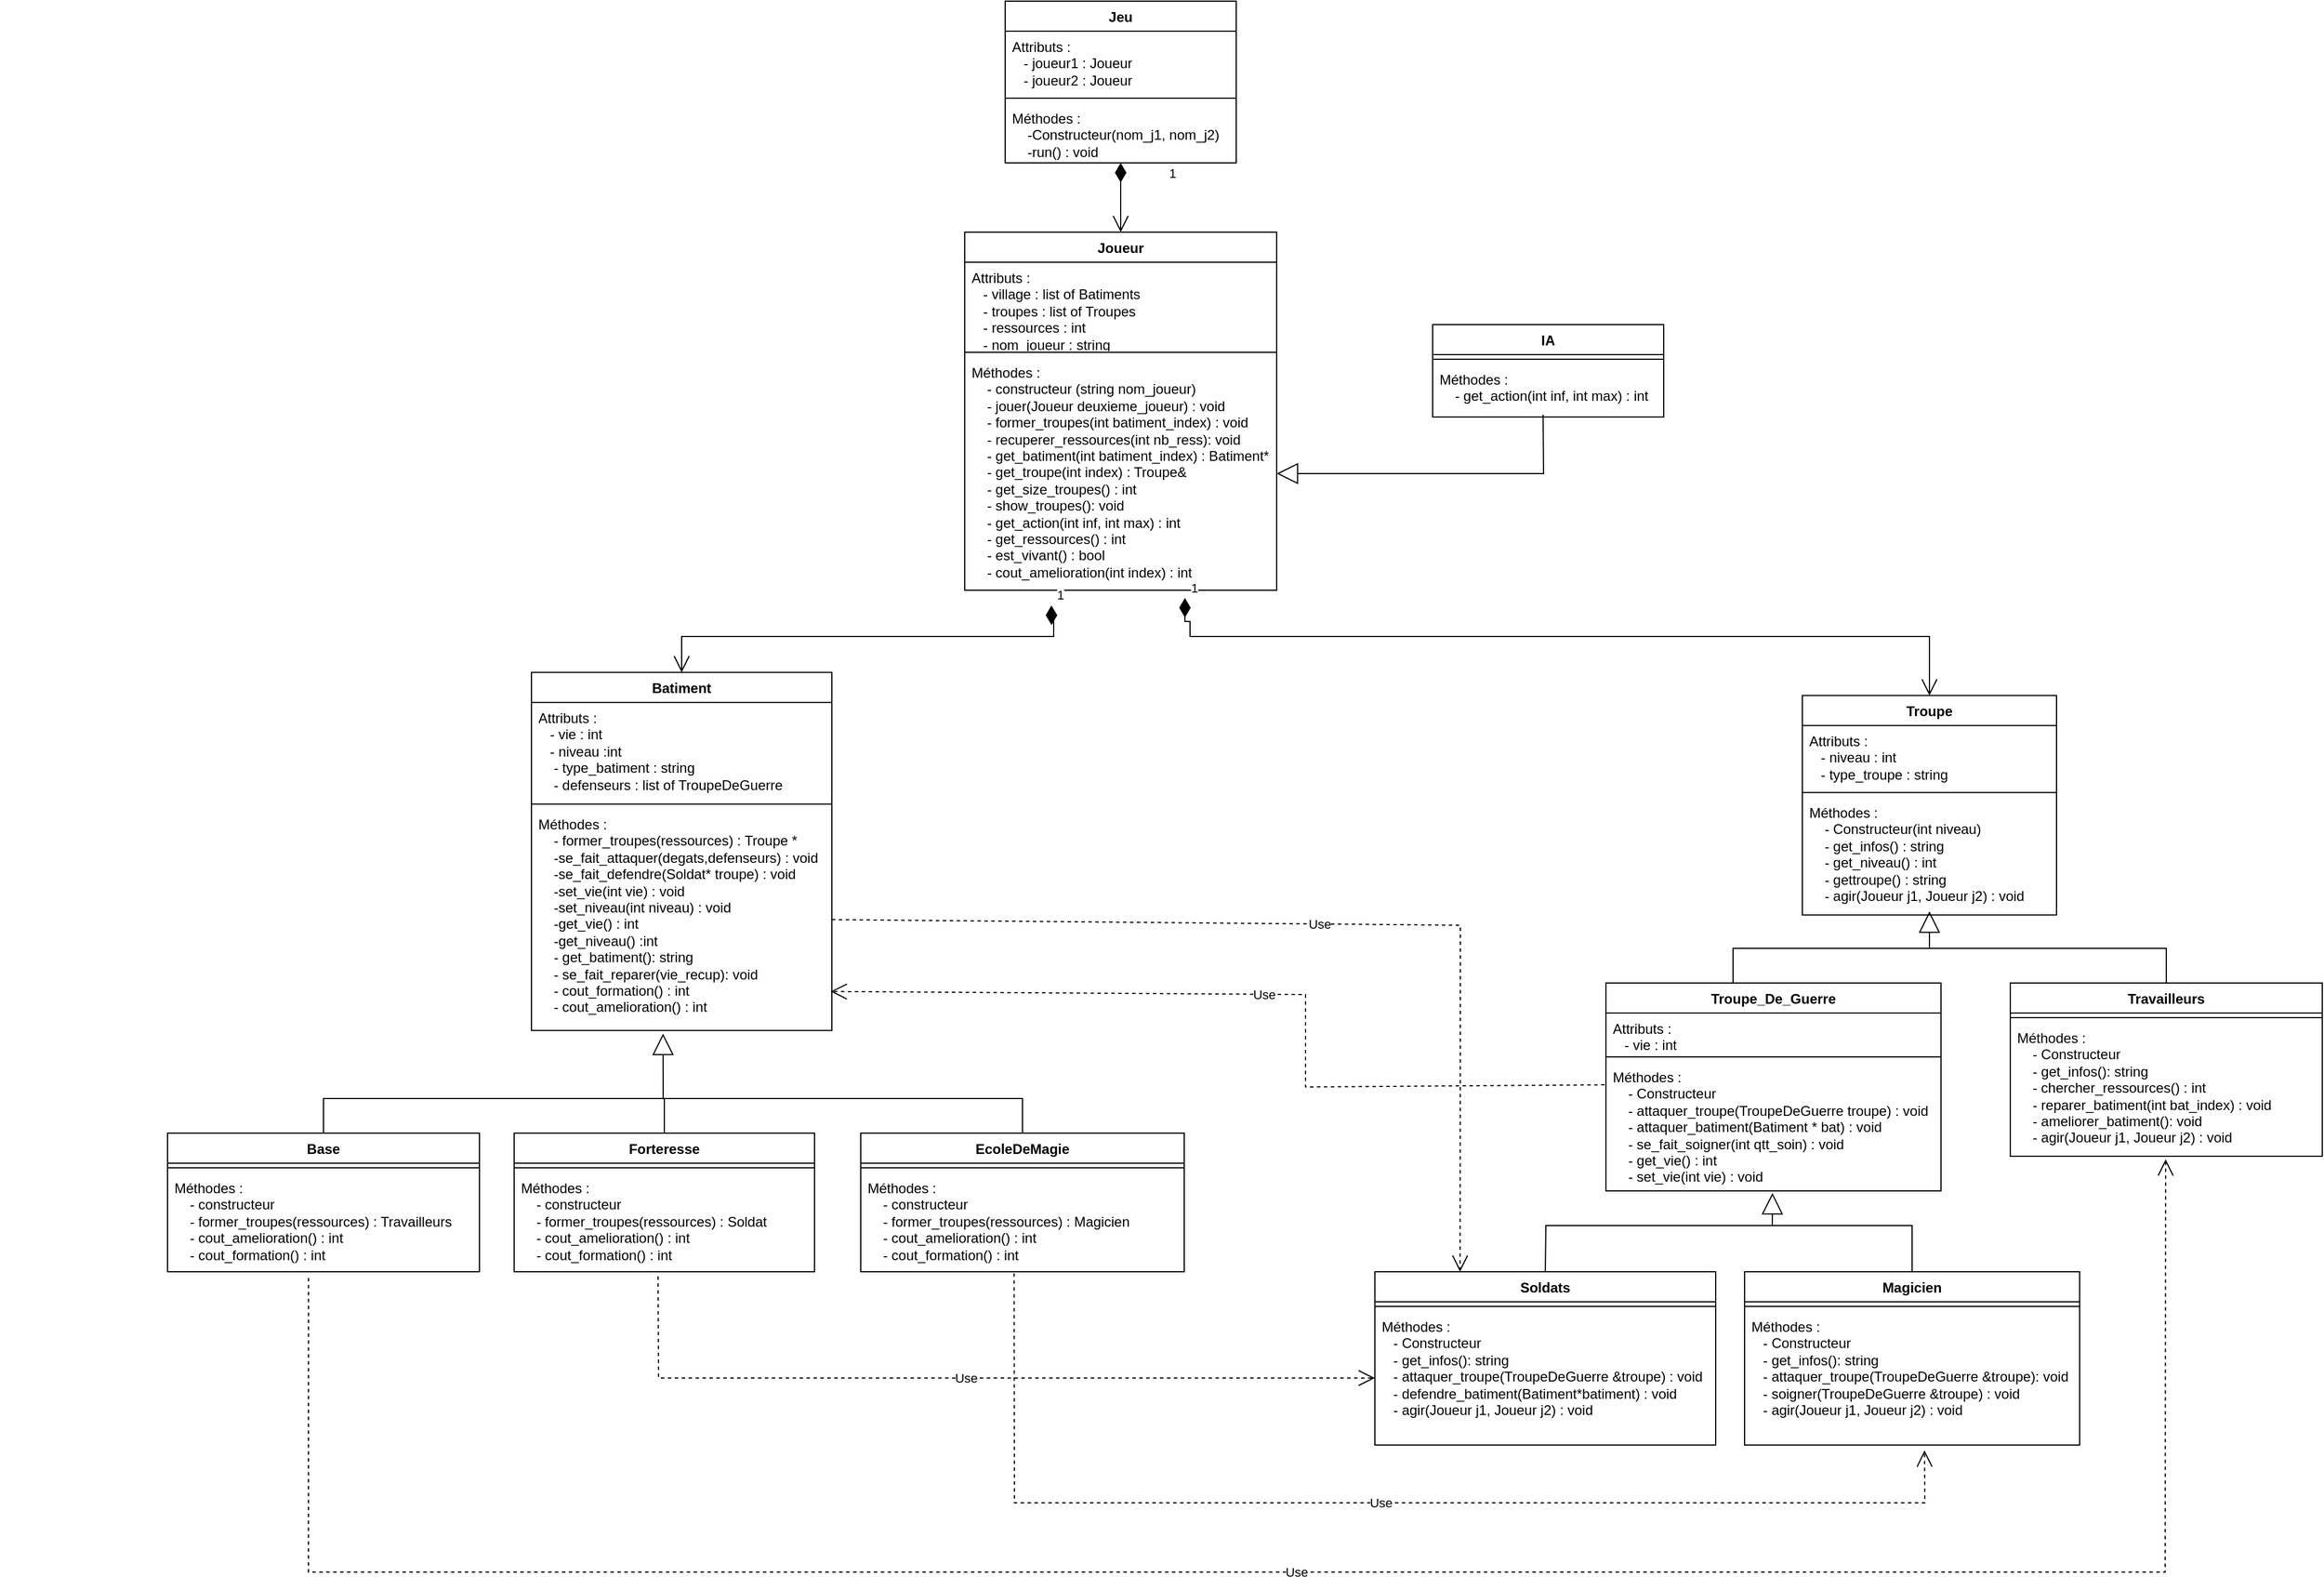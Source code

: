 <mxfile version="24.3.0" type="device">
  <diagram name="Page-1" id="4LIrjvhek8fQ4VY2sXIw">
    <mxGraphModel dx="3050" dy="1298" grid="1" gridSize="10" guides="1" tooltips="1" connect="1" arrows="1" fold="1" page="1" pageScale="1" pageWidth="850" pageHeight="1100" math="0" shadow="0">
      <root>
        <mxCell id="0" />
        <mxCell id="1" parent="0" />
        <mxCell id="oMmjdKE5wxTzKueYhngY-9" value="Jeu" style="swimlane;fontStyle=1;align=center;verticalAlign=top;childLayout=stackLayout;horizontal=1;startSize=26;horizontalStack=0;resizeParent=1;resizeParentMax=0;resizeLast=0;collapsible=1;marginBottom=0;whiteSpace=wrap;html=1;" parent="1" vertex="1">
          <mxGeometry x="300" y="60" width="200" height="140" as="geometry" />
        </mxCell>
        <mxCell id="oMmjdKE5wxTzKueYhngY-10" value="Attributs : &lt;br&gt;&amp;nbsp;&amp;nbsp; - joueur1 : Joueur&lt;br&gt;&amp;nbsp;&amp;nbsp; - joueur2 : Joueur&lt;div&gt;&lt;br&gt;&lt;/div&gt;" style="text;strokeColor=none;fillColor=none;align=left;verticalAlign=top;spacingLeft=4;spacingRight=4;overflow=hidden;rotatable=0;points=[[0,0.5],[1,0.5]];portConstraint=eastwest;whiteSpace=wrap;html=1;" parent="oMmjdKE5wxTzKueYhngY-9" vertex="1">
          <mxGeometry y="26" width="200" height="54" as="geometry" />
        </mxCell>
        <mxCell id="oMmjdKE5wxTzKueYhngY-11" value="" style="line;strokeWidth=1;fillColor=none;align=left;verticalAlign=middle;spacingTop=-1;spacingLeft=3;spacingRight=3;rotatable=0;labelPosition=right;points=[];portConstraint=eastwest;strokeColor=inherit;" parent="oMmjdKE5wxTzKueYhngY-9" vertex="1">
          <mxGeometry y="80" width="200" height="8" as="geometry" />
        </mxCell>
        <mxCell id="oMmjdKE5wxTzKueYhngY-12" value="Méthodes : &lt;br&gt;&lt;div&gt;&amp;nbsp;&amp;nbsp;&amp;nbsp; -Constructeur(nom_j1, nom_j2)&lt;/div&gt;&lt;div&gt;&amp;nbsp;&amp;nbsp;&amp;nbsp; -run() : void&lt;br&gt;&lt;/div&gt;" style="text;strokeColor=none;fillColor=none;align=left;verticalAlign=top;spacingLeft=4;spacingRight=4;overflow=hidden;rotatable=0;points=[[0,0.5],[1,0.5]];portConstraint=eastwest;whiteSpace=wrap;html=1;" parent="oMmjdKE5wxTzKueYhngY-9" vertex="1">
          <mxGeometry y="88" width="200" height="52" as="geometry" />
        </mxCell>
        <mxCell id="oMmjdKE5wxTzKueYhngY-13" value="Joueur" style="swimlane;fontStyle=1;align=center;verticalAlign=top;childLayout=stackLayout;horizontal=1;startSize=26;horizontalStack=0;resizeParent=1;resizeParentMax=0;resizeLast=0;collapsible=1;marginBottom=0;whiteSpace=wrap;html=1;" parent="1" vertex="1">
          <mxGeometry x="265" y="260" width="270" height="310" as="geometry" />
        </mxCell>
        <mxCell id="oMmjdKE5wxTzKueYhngY-14" value="Attributs : &lt;br&gt;&amp;nbsp;&amp;nbsp; - village : list of Batiments&lt;br&gt;&amp;nbsp;&amp;nbsp; - troupes : list of Troupes&lt;br&gt;&lt;div&gt;&amp;nbsp;&amp;nbsp; - ressources : int&lt;/div&gt;&lt;div&gt;&amp;nbsp;&amp;nbsp; - nom_joueur : string&lt;br&gt;&lt;/div&gt;&lt;div&gt;&lt;br&gt;&lt;/div&gt;" style="text;strokeColor=none;fillColor=none;align=left;verticalAlign=top;spacingLeft=4;spacingRight=4;overflow=hidden;rotatable=0;points=[[0,0.5],[1,0.5]];portConstraint=eastwest;whiteSpace=wrap;html=1;" parent="oMmjdKE5wxTzKueYhngY-13" vertex="1">
          <mxGeometry y="26" width="270" height="74" as="geometry" />
        </mxCell>
        <mxCell id="oMmjdKE5wxTzKueYhngY-15" value="" style="line;strokeWidth=1;fillColor=none;align=left;verticalAlign=middle;spacingTop=-1;spacingLeft=3;spacingRight=3;rotatable=0;labelPosition=right;points=[];portConstraint=eastwest;strokeColor=inherit;" parent="oMmjdKE5wxTzKueYhngY-13" vertex="1">
          <mxGeometry y="100" width="270" height="8" as="geometry" />
        </mxCell>
        <mxCell id="oMmjdKE5wxTzKueYhngY-16" value="&lt;div&gt;Méthodes : &lt;br&gt;&lt;/div&gt;&lt;div&gt;&amp;nbsp;&amp;nbsp;&amp;nbsp; - constructeur (string nom_joueur)&lt;br&gt;&lt;/div&gt;&lt;div&gt;&amp;nbsp;&amp;nbsp;&amp;nbsp; - jouer(Joueur deuxieme_joueur) : void&lt;/div&gt;&lt;div&gt;&amp;nbsp;&amp;nbsp;&amp;nbsp; - former_troupes(int batiment_index) : void&lt;/div&gt;&lt;div&gt;&amp;nbsp;&amp;nbsp;&amp;nbsp; - recuperer_ressources(int nb_ress): void&lt;/div&gt;&lt;div&gt;&amp;nbsp;&amp;nbsp;&amp;nbsp; - get_batiment(int batiment_index) : Batiment*&lt;/div&gt;&lt;div&gt;&amp;nbsp;&amp;nbsp;&amp;nbsp; - get_troupe(int index) : Troupe&amp;amp;&lt;/div&gt;&lt;div&gt;&amp;nbsp;&amp;nbsp;&amp;nbsp; - get_size_troupes() : int&lt;/div&gt;&lt;div&gt;&amp;nbsp;&amp;nbsp;&amp;nbsp; - show_troupes(): void&lt;/div&gt;&lt;div&gt;&amp;nbsp;&amp;nbsp;&amp;nbsp; - get_action(int inf, int max) : int&lt;/div&gt;&lt;div&gt;&amp;nbsp;&amp;nbsp;&amp;nbsp; - get_ressources() : int&lt;/div&gt;&lt;div&gt;&amp;nbsp;&amp;nbsp;&amp;nbsp; - est_vivant() : bool&lt;/div&gt;&lt;div&gt;&amp;nbsp;&amp;nbsp;&amp;nbsp; - cout_amelioration(int index) : int&lt;br&gt;&lt;/div&gt;" style="text;strokeColor=none;fillColor=none;align=left;verticalAlign=top;spacingLeft=4;spacingRight=4;overflow=hidden;rotatable=0;points=[[0,0.5],[1,0.5]];portConstraint=eastwest;whiteSpace=wrap;html=1;" parent="oMmjdKE5wxTzKueYhngY-13" vertex="1">
          <mxGeometry y="108" width="270" height="202" as="geometry" />
        </mxCell>
        <mxCell id="oMmjdKE5wxTzKueYhngY-17" value="Batiment" style="swimlane;fontStyle=1;align=center;verticalAlign=top;childLayout=stackLayout;horizontal=1;startSize=26;horizontalStack=0;resizeParent=1;resizeParentMax=0;resizeLast=0;collapsible=1;marginBottom=0;whiteSpace=wrap;html=1;" parent="1" vertex="1">
          <mxGeometry x="-110" y="641.14" width="260" height="310" as="geometry" />
        </mxCell>
        <mxCell id="oMmjdKE5wxTzKueYhngY-18" value="Attributs : &lt;br&gt;&amp;nbsp;&amp;nbsp; - vie : int&lt;br&gt;&amp;nbsp;&amp;nbsp; - niveau :int&lt;br&gt;&amp;nbsp;&amp;nbsp;&amp;nbsp; - type_batiment : string&lt;br&gt;&amp;nbsp;&amp;nbsp;&amp;nbsp; - defenseurs : list of TroupeDeGuerre&lt;br&gt;&lt;div&gt;&lt;br&gt;&lt;/div&gt;" style="text;strokeColor=none;fillColor=none;align=left;verticalAlign=top;spacingLeft=4;spacingRight=4;overflow=hidden;rotatable=0;points=[[0,0.5],[1,0.5]];portConstraint=eastwest;whiteSpace=wrap;html=1;" parent="oMmjdKE5wxTzKueYhngY-17" vertex="1">
          <mxGeometry y="26" width="260" height="84" as="geometry" />
        </mxCell>
        <mxCell id="oMmjdKE5wxTzKueYhngY-19" value="" style="line;strokeWidth=1;fillColor=none;align=left;verticalAlign=middle;spacingTop=-1;spacingLeft=3;spacingRight=3;rotatable=0;labelPosition=right;points=[];portConstraint=eastwest;strokeColor=inherit;" parent="oMmjdKE5wxTzKueYhngY-17" vertex="1">
          <mxGeometry y="110" width="260" height="8" as="geometry" />
        </mxCell>
        <mxCell id="oMmjdKE5wxTzKueYhngY-20" value="Méthodes : &lt;br&gt;&amp;nbsp;&amp;nbsp;&amp;nbsp; - former_troupes(ressources) : Troupe *&lt;br&gt;&lt;div&gt;&lt;div&gt;&amp;nbsp;&amp;nbsp;&amp;nbsp; -se_fait_attaquer(degats,defenseurs) : void&lt;div&gt;&amp;nbsp;&amp;nbsp;&amp;nbsp; -se_fait_defendre(Soldat* troupe) : void&lt;/div&gt;&lt;div&gt;&amp;nbsp;&amp;nbsp;&amp;nbsp; -set_vie(int vie) : void&lt;/div&gt;&lt;div&gt;&lt;div&gt;&amp;nbsp;&amp;nbsp;&amp;nbsp; -set_niveau(int niveau) : void&lt;/div&gt;&lt;div&gt;&amp;nbsp;&amp;nbsp;&amp;nbsp; -get_vie() : int&lt;/div&gt;&lt;div&gt;&amp;nbsp;&amp;nbsp;&amp;nbsp; -get_niveau() :int&lt;/div&gt;&lt;div&gt;&amp;nbsp;&amp;nbsp;&amp;nbsp; - get_batiment(): string&lt;br&gt;&lt;/div&gt;&lt;/div&gt;&lt;/div&gt;&lt;/div&gt;&lt;div&gt;&amp;nbsp;&amp;nbsp;&amp;nbsp; - se_fait_reparer(vie_recup): void&lt;/div&gt;&lt;div&gt;&amp;nbsp;&amp;nbsp;&amp;nbsp; - cout_formation() : int&lt;/div&gt;&lt;div&gt;&amp;nbsp;&amp;nbsp;&amp;nbsp; - cout_amelioration() : int&lt;br&gt;&lt;/div&gt;" style="text;strokeColor=none;fillColor=none;align=left;verticalAlign=top;spacingLeft=4;spacingRight=4;overflow=hidden;rotatable=0;points=[[0,0.5],[1,0.5]];portConstraint=eastwest;whiteSpace=wrap;html=1;" parent="oMmjdKE5wxTzKueYhngY-17" vertex="1">
          <mxGeometry y="118" width="260" height="192" as="geometry" />
        </mxCell>
        <mxCell id="oMmjdKE5wxTzKueYhngY-21" value="Base" style="swimlane;fontStyle=1;align=center;verticalAlign=top;childLayout=stackLayout;horizontal=1;startSize=26;horizontalStack=0;resizeParent=1;resizeParentMax=0;resizeLast=0;collapsible=1;marginBottom=0;whiteSpace=wrap;html=1;" parent="1" vertex="1">
          <mxGeometry x="-425" y="1040" width="270" height="120" as="geometry" />
        </mxCell>
        <mxCell id="oMmjdKE5wxTzKueYhngY-23" value="" style="line;strokeWidth=1;fillColor=none;align=left;verticalAlign=middle;spacingTop=-1;spacingLeft=3;spacingRight=3;rotatable=0;labelPosition=right;points=[];portConstraint=eastwest;strokeColor=inherit;" parent="oMmjdKE5wxTzKueYhngY-21" vertex="1">
          <mxGeometry y="26" width="270" height="8" as="geometry" />
        </mxCell>
        <mxCell id="oMmjdKE5wxTzKueYhngY-24" value="&lt;div&gt;Méthodes : &lt;br&gt;&lt;/div&gt;&lt;div&gt;&amp;nbsp;&amp;nbsp;&amp;nbsp; - constructeur&lt;br&gt;&lt;/div&gt;&lt;div&gt;&amp;nbsp;&amp;nbsp;&amp;nbsp; - former_troupes(ressources) : Travailleurs&lt;/div&gt;&lt;div&gt;&amp;nbsp;&amp;nbsp;&amp;nbsp; - cout_amelioration() : int&lt;/div&gt;&lt;div&gt;&amp;nbsp;&amp;nbsp;&amp;nbsp; - cout_formation() : int&lt;br&gt;&lt;/div&gt;" style="text;strokeColor=none;fillColor=none;align=left;verticalAlign=top;spacingLeft=4;spacingRight=4;overflow=hidden;rotatable=0;points=[[0,0.5],[1,0.5]];portConstraint=eastwest;whiteSpace=wrap;html=1;" parent="oMmjdKE5wxTzKueYhngY-21" vertex="1">
          <mxGeometry y="34" width="270" height="86" as="geometry" />
        </mxCell>
        <mxCell id="oMmjdKE5wxTzKueYhngY-29" value="Forteresse" style="swimlane;fontStyle=1;align=center;verticalAlign=top;childLayout=stackLayout;horizontal=1;startSize=26;horizontalStack=0;resizeParent=1;resizeParentMax=0;resizeLast=0;collapsible=1;marginBottom=0;whiteSpace=wrap;html=1;" parent="1" vertex="1">
          <mxGeometry x="-125" y="1040" width="260" height="120" as="geometry" />
        </mxCell>
        <mxCell id="oMmjdKE5wxTzKueYhngY-30" value="" style="line;strokeWidth=1;fillColor=none;align=left;verticalAlign=middle;spacingTop=-1;spacingLeft=3;spacingRight=3;rotatable=0;labelPosition=right;points=[];portConstraint=eastwest;strokeColor=inherit;" parent="oMmjdKE5wxTzKueYhngY-29" vertex="1">
          <mxGeometry y="26" width="260" height="8" as="geometry" />
        </mxCell>
        <mxCell id="oMmjdKE5wxTzKueYhngY-31" value="Méthodes : &lt;br&gt;&amp;nbsp;&amp;nbsp;&amp;nbsp; - constructeur&lt;br&gt;&lt;div&gt;&amp;nbsp;&amp;nbsp;&amp;nbsp; - former_troupes(ressources) : Soldat&lt;/div&gt;&lt;div&gt;&amp;nbsp;&amp;nbsp;&amp;nbsp; - cout_amelioration() : int&lt;/div&gt;&amp;nbsp;&amp;nbsp;&amp;nbsp; - cout_formation() : int" style="text;strokeColor=none;fillColor=none;align=left;verticalAlign=top;spacingLeft=4;spacingRight=4;overflow=hidden;rotatable=0;points=[[0,0.5],[1,0.5]];portConstraint=eastwest;whiteSpace=wrap;html=1;" parent="oMmjdKE5wxTzKueYhngY-29" vertex="1">
          <mxGeometry y="34" width="260" height="86" as="geometry" />
        </mxCell>
        <mxCell id="oMmjdKE5wxTzKueYhngY-32" value="EcoleDeMagie" style="swimlane;fontStyle=1;align=center;verticalAlign=top;childLayout=stackLayout;horizontal=1;startSize=26;horizontalStack=0;resizeParent=1;resizeParentMax=0;resizeLast=0;collapsible=1;marginBottom=0;whiteSpace=wrap;html=1;" parent="1" vertex="1">
          <mxGeometry x="175" y="1040" width="280" height="120" as="geometry" />
        </mxCell>
        <mxCell id="oMmjdKE5wxTzKueYhngY-33" value="" style="line;strokeWidth=1;fillColor=none;align=left;verticalAlign=middle;spacingTop=-1;spacingLeft=3;spacingRight=3;rotatable=0;labelPosition=right;points=[];portConstraint=eastwest;strokeColor=inherit;" parent="oMmjdKE5wxTzKueYhngY-32" vertex="1">
          <mxGeometry y="26" width="280" height="8" as="geometry" />
        </mxCell>
        <mxCell id="oMmjdKE5wxTzKueYhngY-34" value="Méthodes : &lt;br&gt;&amp;nbsp;&amp;nbsp;&amp;nbsp; - constructeur&lt;br&gt;&lt;div&gt;&amp;nbsp;&amp;nbsp;&amp;nbsp; - former_troupes(ressources) : Magicien&lt;/div&gt;&lt;div&gt;&amp;nbsp;&amp;nbsp;&amp;nbsp; - cout_amelioration() : int&lt;/div&gt;&amp;nbsp;&amp;nbsp;&amp;nbsp; - cout_formation() : int" style="text;strokeColor=none;fillColor=none;align=left;verticalAlign=top;spacingLeft=4;spacingRight=4;overflow=hidden;rotatable=0;points=[[0,0.5],[1,0.5]];portConstraint=eastwest;whiteSpace=wrap;html=1;" parent="oMmjdKE5wxTzKueYhngY-32" vertex="1">
          <mxGeometry y="34" width="280" height="86" as="geometry" />
        </mxCell>
        <mxCell id="oMmjdKE5wxTzKueYhngY-39" value="Troupe_De_Guerre" style="swimlane;fontStyle=1;align=center;verticalAlign=top;childLayout=stackLayout;horizontal=1;startSize=26;horizontalStack=0;resizeParent=1;resizeParentMax=0;resizeLast=0;collapsible=1;marginBottom=0;whiteSpace=wrap;html=1;" parent="1" vertex="1">
          <mxGeometry x="820" y="910" width="290" height="180" as="geometry" />
        </mxCell>
        <mxCell id="oMmjdKE5wxTzKueYhngY-40" value="Attributs : &lt;br&gt;&amp;nbsp;&amp;nbsp; - vie : int&lt;br&gt;&lt;br&gt;&lt;div&gt;&lt;br&gt;&lt;/div&gt;" style="text;strokeColor=none;fillColor=none;align=left;verticalAlign=top;spacingLeft=4;spacingRight=4;overflow=hidden;rotatable=0;points=[[0,0.5],[1,0.5]];portConstraint=eastwest;whiteSpace=wrap;html=1;" parent="oMmjdKE5wxTzKueYhngY-39" vertex="1">
          <mxGeometry y="26" width="290" height="34" as="geometry" />
        </mxCell>
        <mxCell id="oMmjdKE5wxTzKueYhngY-41" value="" style="line;strokeWidth=1;fillColor=none;align=left;verticalAlign=middle;spacingTop=-1;spacingLeft=3;spacingRight=3;rotatable=0;labelPosition=right;points=[];portConstraint=eastwest;strokeColor=inherit;" parent="oMmjdKE5wxTzKueYhngY-39" vertex="1">
          <mxGeometry y="60" width="290" height="8" as="geometry" />
        </mxCell>
        <mxCell id="oMmjdKE5wxTzKueYhngY-42" value="&lt;div&gt;Méthodes : &lt;br&gt;&lt;/div&gt;&lt;div&gt;&amp;nbsp;&amp;nbsp;&amp;nbsp; - Constructeur&lt;br&gt;&lt;/div&gt;&amp;nbsp;&amp;nbsp;&amp;nbsp; - attaquer_troupe(TroupeDeGuerre troupe) : void&lt;br&gt;&amp;nbsp;&amp;nbsp;&amp;nbsp; - attaquer_batiment(Batiment * bat) : void&lt;br&gt;&lt;div&gt;&amp;nbsp;&amp;nbsp;&amp;nbsp; - se_fait_soigner(int qtt_soin) : void&lt;/div&gt;&lt;div&gt;&amp;nbsp;&amp;nbsp;&amp;nbsp; - get_vie() : int &lt;br&gt;&lt;/div&gt;&lt;div&gt;&amp;nbsp;&amp;nbsp;&amp;nbsp; - set_vie(int vie) : void&lt;br&gt;&lt;/div&gt;" style="text;strokeColor=none;fillColor=none;align=left;verticalAlign=top;spacingLeft=4;spacingRight=4;overflow=hidden;rotatable=0;points=[[0,0.5],[1,0.5]];portConstraint=eastwest;whiteSpace=wrap;html=1;" parent="oMmjdKE5wxTzKueYhngY-39" vertex="1">
          <mxGeometry y="68" width="290" height="112" as="geometry" />
        </mxCell>
        <mxCell id="oMmjdKE5wxTzKueYhngY-43" value="Travailleurs" style="swimlane;fontStyle=1;align=center;verticalAlign=top;childLayout=stackLayout;horizontal=1;startSize=26;horizontalStack=0;resizeParent=1;resizeParentMax=0;resizeLast=0;collapsible=1;marginBottom=0;whiteSpace=wrap;html=1;" parent="1" vertex="1">
          <mxGeometry x="1170" y="910" width="270" height="150" as="geometry" />
        </mxCell>
        <mxCell id="oMmjdKE5wxTzKueYhngY-44" value="" style="line;strokeWidth=1;fillColor=none;align=left;verticalAlign=middle;spacingTop=-1;spacingLeft=3;spacingRight=3;rotatable=0;labelPosition=right;points=[];portConstraint=eastwest;strokeColor=inherit;" parent="oMmjdKE5wxTzKueYhngY-43" vertex="1">
          <mxGeometry y="26" width="270" height="8" as="geometry" />
        </mxCell>
        <mxCell id="oMmjdKE5wxTzKueYhngY-45" value="&lt;div&gt;Méthodes : &lt;br&gt;&lt;/div&gt;&lt;div&gt;&amp;nbsp;&amp;nbsp;&amp;nbsp; - Constructeur&lt;/div&gt;&lt;div&gt;&amp;nbsp;&amp;nbsp;&amp;nbsp; - get_infos(): string&lt;br&gt;&lt;/div&gt;&amp;nbsp;&amp;nbsp;&amp;nbsp; - chercher_ressources() : int&lt;br&gt;&lt;div&gt;&amp;nbsp;&amp;nbsp;&amp;nbsp; - reparer_batiment(int bat_index) : void&lt;/div&gt;&lt;div&gt;&amp;nbsp;&amp;nbsp;&amp;nbsp; - ameliorer_batiment(): void&lt;/div&gt;&lt;div&gt;&amp;nbsp;&amp;nbsp;&amp;nbsp; - agir(Joueur j1, Joueur j2) : void&lt;br&gt;&lt;/div&gt;" style="text;strokeColor=none;fillColor=none;align=left;verticalAlign=top;spacingLeft=4;spacingRight=4;overflow=hidden;rotatable=0;points=[[0,0.5],[1,0.5]];portConstraint=eastwest;whiteSpace=wrap;html=1;" parent="oMmjdKE5wxTzKueYhngY-43" vertex="1">
          <mxGeometry y="34" width="270" height="116" as="geometry" />
        </mxCell>
        <mxCell id="oMmjdKE5wxTzKueYhngY-46" value="Soldats" style="swimlane;fontStyle=1;align=center;verticalAlign=top;childLayout=stackLayout;horizontal=1;startSize=26;horizontalStack=0;resizeParent=1;resizeParentMax=0;resizeLast=0;collapsible=1;marginBottom=0;whiteSpace=wrap;html=1;" parent="1" vertex="1">
          <mxGeometry x="620" y="1160" width="295" height="150" as="geometry" />
        </mxCell>
        <mxCell id="oMmjdKE5wxTzKueYhngY-47" value="" style="line;strokeWidth=1;fillColor=none;align=left;verticalAlign=middle;spacingTop=-1;spacingLeft=3;spacingRight=3;rotatable=0;labelPosition=right;points=[];portConstraint=eastwest;strokeColor=inherit;" parent="oMmjdKE5wxTzKueYhngY-46" vertex="1">
          <mxGeometry y="26" width="295" height="8" as="geometry" />
        </mxCell>
        <mxCell id="oMmjdKE5wxTzKueYhngY-48" value="&lt;div&gt;Méthodes : &lt;br&gt;&lt;/div&gt;&lt;div&gt;&amp;nbsp;&amp;nbsp; - Constructeur &lt;br&gt;&lt;/div&gt;&lt;div&gt;&amp;nbsp;&amp;nbsp; - get_infos(): string&lt;/div&gt;&lt;div&gt;&amp;nbsp;&amp;nbsp; - attaquer_troupe(TroupeDeGuerre &amp;amp;troupe) : void&lt;br&gt;&lt;/div&gt;&lt;div&gt;&amp;nbsp;&amp;nbsp; - defendre_batiment(Batiment*batiment) : void&lt;/div&gt;&lt;div&gt;&amp;nbsp;&amp;nbsp; - agir(Joueur j1, Joueur j2) : void&lt;br&gt;&lt;/div&gt;" style="text;strokeColor=none;fillColor=none;align=left;verticalAlign=top;spacingLeft=4;spacingRight=4;overflow=hidden;rotatable=0;points=[[0,0.5],[1,0.5]];portConstraint=eastwest;whiteSpace=wrap;html=1;" parent="oMmjdKE5wxTzKueYhngY-46" vertex="1">
          <mxGeometry y="34" width="295" height="116" as="geometry" />
        </mxCell>
        <mxCell id="oMmjdKE5wxTzKueYhngY-49" value="Magicien" style="swimlane;fontStyle=1;align=center;verticalAlign=top;childLayout=stackLayout;horizontal=1;startSize=26;horizontalStack=0;resizeParent=1;resizeParentMax=0;resizeLast=0;collapsible=1;marginBottom=0;whiteSpace=wrap;html=1;" parent="1" vertex="1">
          <mxGeometry x="940" y="1160" width="290" height="150" as="geometry" />
        </mxCell>
        <mxCell id="oMmjdKE5wxTzKueYhngY-50" value="" style="line;strokeWidth=1;fillColor=none;align=left;verticalAlign=middle;spacingTop=-1;spacingLeft=3;spacingRight=3;rotatable=0;labelPosition=right;points=[];portConstraint=eastwest;strokeColor=inherit;" parent="oMmjdKE5wxTzKueYhngY-49" vertex="1">
          <mxGeometry y="26" width="290" height="8" as="geometry" />
        </mxCell>
        <mxCell id="oMmjdKE5wxTzKueYhngY-51" value="&lt;div&gt;Méthodes : &lt;br&gt;&lt;/div&gt;&lt;div&gt;&amp;nbsp;&amp;nbsp; - Constructeur&lt;/div&gt;&lt;div&gt;&amp;nbsp;&amp;nbsp; - get_infos(): string&lt;/div&gt;&lt;div&gt;&amp;nbsp;&amp;nbsp; - attaquer_troupe(TroupeDeGuerre &amp;amp;troupe): void&lt;br&gt;&lt;/div&gt;&lt;div&gt;&amp;nbsp;&amp;nbsp; - soigner(TroupeDeGuerre &amp;amp;troupe) : void&lt;/div&gt;&lt;div&gt;&amp;nbsp;&amp;nbsp; - agir(Joueur j1, Joueur j2) : void&lt;br&gt;&lt;/div&gt;" style="text;strokeColor=none;fillColor=none;align=left;verticalAlign=top;spacingLeft=4;spacingRight=4;overflow=hidden;rotatable=0;points=[[0,0.5],[1,0.5]];portConstraint=eastwest;whiteSpace=wrap;html=1;" parent="oMmjdKE5wxTzKueYhngY-49" vertex="1">
          <mxGeometry y="34" width="290" height="116" as="geometry" />
        </mxCell>
        <mxCell id="oMmjdKE5wxTzKueYhngY-52" value="1" style="endArrow=open;html=1;endSize=12;startArrow=diamondThin;startSize=14;startFill=1;edgeStyle=orthogonalEdgeStyle;align=left;verticalAlign=bottom;rounded=0;exitX=0.5;exitY=1;exitDx=0;exitDy=0;exitPerimeter=0;" parent="1" source="oMmjdKE5wxTzKueYhngY-12" target="oMmjdKE5wxTzKueYhngY-13" edge="1">
          <mxGeometry x="-0.4" y="40" relative="1" as="geometry">
            <mxPoint x="410" y="270" as="sourcePoint" />
            <mxPoint x="120" y="370" as="targetPoint" />
            <mxPoint as="offset" />
          </mxGeometry>
        </mxCell>
        <mxCell id="oMmjdKE5wxTzKueYhngY-56" value="1" style="endArrow=open;html=1;endSize=12;startArrow=diamondThin;startSize=14;startFill=1;edgeStyle=orthogonalEdgeStyle;align=left;verticalAlign=bottom;rounded=0;exitX=0.278;exitY=1.065;exitDx=0;exitDy=0;exitPerimeter=0;entryX=0.5;entryY=0;entryDx=0;entryDy=0;" parent="1" source="oMmjdKE5wxTzKueYhngY-16" target="oMmjdKE5wxTzKueYhngY-17" edge="1">
          <mxGeometry x="-1" y="3" relative="1" as="geometry">
            <mxPoint x="960" y="450" as="sourcePoint" />
            <mxPoint x="410" y="350" as="targetPoint" />
            <Array as="points">
              <mxPoint x="340" y="590" />
              <mxPoint x="342" y="590" />
              <mxPoint x="342" y="610" />
              <mxPoint x="20" y="610" />
            </Array>
          </mxGeometry>
        </mxCell>
        <mxCell id="oMmjdKE5wxTzKueYhngY-57" value="1" style="endArrow=open;html=1;endSize=12;startArrow=diamondThin;startSize=14;startFill=1;edgeStyle=orthogonalEdgeStyle;align=left;verticalAlign=bottom;rounded=0;exitX=0.706;exitY=1.033;exitDx=0;exitDy=0;exitPerimeter=0;entryX=0.5;entryY=0;entryDx=0;entryDy=0;" parent="1" source="oMmjdKE5wxTzKueYhngY-16" target="kZCyYOTAVH5FY2l8xiXn-10" edge="1">
          <mxGeometry x="-1" y="3" relative="1" as="geometry">
            <mxPoint x="352" y="567" as="sourcePoint" />
            <mxPoint x="1050" y="660" as="targetPoint" />
            <Array as="points">
              <mxPoint x="456" y="597" />
              <mxPoint x="460" y="597" />
              <mxPoint x="460" y="610" />
              <mxPoint x="1100" y="610" />
            </Array>
          </mxGeometry>
        </mxCell>
        <mxCell id="oMmjdKE5wxTzKueYhngY-58" value="" style="endArrow=block;endSize=16;endFill=0;html=1;rounded=0;entryX=0.438;entryY=1.014;entryDx=0;entryDy=0;entryPerimeter=0;exitX=0.5;exitY=0;exitDx=0;exitDy=0;" parent="1" source="oMmjdKE5wxTzKueYhngY-21" target="oMmjdKE5wxTzKueYhngY-20" edge="1">
          <mxGeometry width="160" relative="1" as="geometry">
            <mxPoint x="65" y="1160" as="sourcePoint" />
            <mxPoint x="-1.82" y="981.136" as="targetPoint" />
            <Array as="points">
              <mxPoint x="-290" y="1010" />
              <mxPoint x="4" y="1010" />
            </Array>
          </mxGeometry>
        </mxCell>
        <mxCell id="oMmjdKE5wxTzKueYhngY-60" value="" style="endArrow=none;html=1;rounded=0;exitX=0.5;exitY=0;exitDx=0;exitDy=0;" parent="1" source="oMmjdKE5wxTzKueYhngY-29" edge="1">
          <mxGeometry width="50" height="50" relative="1" as="geometry">
            <mxPoint x="85" y="1170" as="sourcePoint" />
            <mxPoint x="5" y="1010" as="targetPoint" />
          </mxGeometry>
        </mxCell>
        <mxCell id="oMmjdKE5wxTzKueYhngY-61" value="" style="endArrow=none;html=1;rounded=0;exitX=0.5;exitY=0;exitDx=0;exitDy=0;" parent="1" source="oMmjdKE5wxTzKueYhngY-32" edge="1">
          <mxGeometry width="50" height="50" relative="1" as="geometry">
            <mxPoint x="295" y="1010" as="sourcePoint" />
            <mxPoint x="-15" y="1010" as="targetPoint" />
            <Array as="points">
              <mxPoint x="315" y="1010" />
            </Array>
          </mxGeometry>
        </mxCell>
        <mxCell id="oMmjdKE5wxTzKueYhngY-63" value="" style="endArrow=block;endSize=16;endFill=0;html=1;rounded=0;entryX=0.5;entryY=1;entryDx=0;entryDy=0;exitX=0.5;exitY=0;exitDx=0;exitDy=0;" parent="1" edge="1">
          <mxGeometry width="160" relative="1" as="geometry">
            <mxPoint x="930" y="910" as="sourcePoint" />
            <mxPoint x="1100" y="848" as="targetPoint" />
            <Array as="points">
              <mxPoint x="930" y="880" />
              <mxPoint x="1100" y="880" />
            </Array>
          </mxGeometry>
        </mxCell>
        <mxCell id="oMmjdKE5wxTzKueYhngY-64" value="" style="endArrow=block;endSize=16;endFill=0;html=1;rounded=0;entryX=0.497;entryY=1.016;entryDx=0;entryDy=0;exitX=0.5;exitY=0;exitDx=0;exitDy=0;entryPerimeter=0;" parent="1" target="oMmjdKE5wxTzKueYhngY-42" edge="1" source="oMmjdKE5wxTzKueYhngY-46">
          <mxGeometry width="160" relative="1" as="geometry">
            <mxPoint x="810" y="1110" as="sourcePoint" />
            <mxPoint x="980" y="1048" as="targetPoint" />
            <Array as="points">
              <mxPoint x="768" y="1120" />
              <mxPoint x="964" y="1120" />
            </Array>
          </mxGeometry>
        </mxCell>
        <mxCell id="oMmjdKE5wxTzKueYhngY-65" value="" style="endArrow=none;html=1;rounded=0;exitX=0.5;exitY=0;exitDx=0;exitDy=0;" parent="1" source="oMmjdKE5wxTzKueYhngY-43" edge="1">
          <mxGeometry width="50" height="50" relative="1" as="geometry">
            <mxPoint x="770" y="1100" as="sourcePoint" />
            <mxPoint x="1100" y="880" as="targetPoint" />
            <Array as="points">
              <mxPoint x="1305" y="880" />
            </Array>
          </mxGeometry>
        </mxCell>
        <mxCell id="oMmjdKE5wxTzKueYhngY-66" value="" style="endArrow=none;html=1;rounded=0;exitX=0.5;exitY=0;exitDx=0;exitDy=0;" parent="1" edge="1" source="oMmjdKE5wxTzKueYhngY-49">
          <mxGeometry width="50" height="50" relative="1" as="geometry">
            <mxPoint x="1060" y="1110" as="sourcePoint" />
            <mxPoint x="770" y="1120" as="targetPoint" />
            <Array as="points">
              <mxPoint x="1085" y="1120" />
              <mxPoint x="960" y="1120" />
            </Array>
          </mxGeometry>
        </mxCell>
        <mxCell id="kZCyYOTAVH5FY2l8xiXn-1" value="IA" style="swimlane;fontStyle=1;align=center;verticalAlign=top;childLayout=stackLayout;horizontal=1;startSize=26;horizontalStack=0;resizeParent=1;resizeParentMax=0;resizeLast=0;collapsible=1;marginBottom=0;whiteSpace=wrap;html=1;" vertex="1" parent="1">
          <mxGeometry x="670" y="340" width="200" height="80" as="geometry" />
        </mxCell>
        <mxCell id="kZCyYOTAVH5FY2l8xiXn-3" value="" style="line;strokeWidth=1;fillColor=none;align=left;verticalAlign=middle;spacingTop=-1;spacingLeft=3;spacingRight=3;rotatable=0;labelPosition=right;points=[];portConstraint=eastwest;strokeColor=inherit;" vertex="1" parent="kZCyYOTAVH5FY2l8xiXn-1">
          <mxGeometry y="26" width="200" height="8" as="geometry" />
        </mxCell>
        <mxCell id="kZCyYOTAVH5FY2l8xiXn-4" value="Méthodes : &lt;br&gt;&lt;div&gt;&amp;nbsp;&amp;nbsp;&amp;nbsp; - get_action(int inf, int max) : int&lt;br&gt;&lt;/div&gt;&lt;div&gt;&lt;br&gt;&lt;/div&gt;" style="text;strokeColor=none;fillColor=none;align=left;verticalAlign=top;spacingLeft=4;spacingRight=4;overflow=hidden;rotatable=0;points=[[0,0.5],[1,0.5]];portConstraint=eastwest;whiteSpace=wrap;html=1;" vertex="1" parent="kZCyYOTAVH5FY2l8xiXn-1">
          <mxGeometry y="34" width="200" height="46" as="geometry" />
        </mxCell>
        <mxCell id="kZCyYOTAVH5FY2l8xiXn-6" value="&amp;nbsp;" style="text;whiteSpace=wrap;html=1;" vertex="1" parent="1">
          <mxGeometry x="-570" y="150" width="40" height="40" as="geometry" />
        </mxCell>
        <mxCell id="kZCyYOTAVH5FY2l8xiXn-7" value="&amp;nbsp;" style="text;whiteSpace=wrap;html=1;" vertex="1" parent="1">
          <mxGeometry x="440" y="580" width="40" height="40" as="geometry" />
        </mxCell>
        <mxCell id="kZCyYOTAVH5FY2l8xiXn-8" value="&amp;nbsp;" style="text;whiteSpace=wrap;html=1;" vertex="1" parent="1">
          <mxGeometry x="30" y="360" width="40" height="40" as="geometry" />
        </mxCell>
        <mxCell id="kZCyYOTAVH5FY2l8xiXn-9" value="&amp;nbsp;" style="text;whiteSpace=wrap;html=1;" vertex="1" parent="1">
          <mxGeometry x="-35" y="851.14" width="40" height="40" as="geometry" />
        </mxCell>
        <mxCell id="kZCyYOTAVH5FY2l8xiXn-10" value="Troupe" style="swimlane;fontStyle=1;align=center;verticalAlign=top;childLayout=stackLayout;horizontal=1;startSize=26;horizontalStack=0;resizeParent=1;resizeParentMax=0;resizeLast=0;collapsible=1;marginBottom=0;whiteSpace=wrap;html=1;" vertex="1" parent="1">
          <mxGeometry x="990" y="661.14" width="220" height="190" as="geometry" />
        </mxCell>
        <mxCell id="kZCyYOTAVH5FY2l8xiXn-11" value="Attributs : &lt;br&gt;&lt;div&gt;&amp;nbsp;&amp;nbsp; - niveau : int&lt;/div&gt;&lt;div&gt;&amp;nbsp;&amp;nbsp; - type_troupe : string&lt;br&gt;&lt;/div&gt;&lt;br&gt;&lt;div&gt;&lt;br&gt;&lt;/div&gt;" style="text;strokeColor=none;fillColor=none;align=left;verticalAlign=top;spacingLeft=4;spacingRight=4;overflow=hidden;rotatable=0;points=[[0,0.5],[1,0.5]];portConstraint=eastwest;whiteSpace=wrap;html=1;" vertex="1" parent="kZCyYOTAVH5FY2l8xiXn-10">
          <mxGeometry y="26" width="220" height="54" as="geometry" />
        </mxCell>
        <mxCell id="kZCyYOTAVH5FY2l8xiXn-12" value="" style="line;strokeWidth=1;fillColor=none;align=left;verticalAlign=middle;spacingTop=-1;spacingLeft=3;spacingRight=3;rotatable=0;labelPosition=right;points=[];portConstraint=eastwest;strokeColor=inherit;" vertex="1" parent="kZCyYOTAVH5FY2l8xiXn-10">
          <mxGeometry y="80" width="220" height="8" as="geometry" />
        </mxCell>
        <mxCell id="kZCyYOTAVH5FY2l8xiXn-13" value="Méthodes : &lt;br&gt;&lt;div&gt;&amp;nbsp;&amp;nbsp;&amp;nbsp; - Constructeur(int niveau)&lt;br&gt;&lt;/div&gt;&lt;div&gt;&amp;nbsp;&amp;nbsp;&amp;nbsp; - get_infos() : string&lt;/div&gt;&lt;div&gt;&amp;nbsp;&amp;nbsp;&amp;nbsp; - get_niveau() : int&lt;/div&gt;&lt;div&gt;&amp;nbsp;&amp;nbsp;&amp;nbsp; - gettroupe() : string&lt;/div&gt;&lt;div&gt;&amp;nbsp;&amp;nbsp;&amp;nbsp; - agir(Joueur j1, Joueur j2) : void&lt;br&gt;&lt;/div&gt;" style="text;strokeColor=none;fillColor=none;align=left;verticalAlign=top;spacingLeft=4;spacingRight=4;overflow=hidden;rotatable=0;points=[[0,0.5],[1,0.5]];portConstraint=eastwest;whiteSpace=wrap;html=1;" vertex="1" parent="kZCyYOTAVH5FY2l8xiXn-10">
          <mxGeometry y="88" width="220" height="102" as="geometry" />
        </mxCell>
        <mxCell id="kZCyYOTAVH5FY2l8xiXn-5" value="" style="endArrow=block;endSize=16;endFill=0;html=1;rounded=0;entryX=1;entryY=0.5;entryDx=0;entryDy=0;exitX=0.478;exitY=0.957;exitDx=0;exitDy=0;exitPerimeter=0;" edge="1" parent="1" source="kZCyYOTAVH5FY2l8xiXn-4" target="oMmjdKE5wxTzKueYhngY-16">
          <mxGeometry width="160" relative="1" as="geometry">
            <mxPoint x="760" y="440" as="sourcePoint" />
            <mxPoint x="470" y="580" as="targetPoint" />
            <Array as="points">
              <mxPoint x="766" y="469" />
            </Array>
          </mxGeometry>
        </mxCell>
        <mxCell id="kZCyYOTAVH5FY2l8xiXn-17" value="Use" style="endArrow=open;endSize=12;dashed=1;html=1;rounded=0;exitX=0.452;exitY=1.062;exitDx=0;exitDy=0;exitPerimeter=0;entryX=0.498;entryY=1.023;entryDx=0;entryDy=0;entryPerimeter=0;" edge="1" parent="1" source="oMmjdKE5wxTzKueYhngY-24" target="oMmjdKE5wxTzKueYhngY-45">
          <mxGeometry width="160" relative="1" as="geometry">
            <mxPoint x="330" y="1340" as="sourcePoint" />
            <mxPoint x="1205.333" y="1470" as="targetPoint" />
            <Array as="points">
              <mxPoint x="-303" y="1420" />
              <mxPoint x="1304" y="1420" />
            </Array>
          </mxGeometry>
        </mxCell>
        <mxCell id="kZCyYOTAVH5FY2l8xiXn-18" value="Use" style="endArrow=open;endSize=12;dashed=1;html=1;rounded=0;exitX=0.479;exitY=1.047;exitDx=0;exitDy=0;exitPerimeter=0;entryX=0;entryY=0.5;entryDx=0;entryDy=0;" edge="1" parent="1" source="oMmjdKE5wxTzKueYhngY-31" target="oMmjdKE5wxTzKueYhngY-48">
          <mxGeometry width="160" relative="1" as="geometry">
            <mxPoint x="170" y="1360" as="sourcePoint" />
            <mxPoint x="330" y="1360" as="targetPoint" />
            <Array as="points">
              <mxPoint y="1252" />
            </Array>
          </mxGeometry>
        </mxCell>
        <mxCell id="kZCyYOTAVH5FY2l8xiXn-19" value="Use" style="endArrow=open;endSize=12;dashed=1;html=1;rounded=0;exitX=0.474;exitY=1.016;exitDx=0;exitDy=0;exitPerimeter=0;entryX=0.537;entryY=1.04;entryDx=0;entryDy=0;entryPerimeter=0;" edge="1" parent="1" source="oMmjdKE5wxTzKueYhngY-34" target="oMmjdKE5wxTzKueYhngY-51">
          <mxGeometry width="160" relative="1" as="geometry">
            <mxPoint x="580" y="1340" as="sourcePoint" />
            <mxPoint x="740" y="1340" as="targetPoint" />
            <Array as="points">
              <mxPoint x="308" y="1360" />
              <mxPoint x="1096" y="1360" />
            </Array>
          </mxGeometry>
        </mxCell>
        <mxCell id="kZCyYOTAVH5FY2l8xiXn-20" value="Use" style="endArrow=open;endSize=12;dashed=1;html=1;rounded=0;exitX=1;exitY=0.5;exitDx=0;exitDy=0;entryX=0.25;entryY=0;entryDx=0;entryDy=0;" edge="1" parent="1" source="oMmjdKE5wxTzKueYhngY-20" target="oMmjdKE5wxTzKueYhngY-46">
          <mxGeometry width="160" relative="1" as="geometry">
            <mxPoint x="470" y="980" as="sourcePoint" />
            <mxPoint x="630" y="980" as="targetPoint" />
            <Array as="points">
              <mxPoint x="694" y="860" />
            </Array>
          </mxGeometry>
        </mxCell>
        <mxCell id="kZCyYOTAVH5FY2l8xiXn-21" value="Use" style="endArrow=open;endSize=12;dashed=1;html=1;rounded=0;exitX=-0.004;exitY=0.18;exitDx=0;exitDy=0;exitPerimeter=0;entryX=0.996;entryY=0.824;entryDx=0;entryDy=0;entryPerimeter=0;" edge="1" parent="1" source="oMmjdKE5wxTzKueYhngY-42" target="oMmjdKE5wxTzKueYhngY-20">
          <mxGeometry width="160" relative="1" as="geometry">
            <mxPoint x="810" y="980" as="sourcePoint" />
            <mxPoint x="660" y="1020" as="targetPoint" />
            <Array as="points">
              <mxPoint x="560" y="1000" />
              <mxPoint x="560" y="920" />
            </Array>
          </mxGeometry>
        </mxCell>
      </root>
    </mxGraphModel>
  </diagram>
</mxfile>
